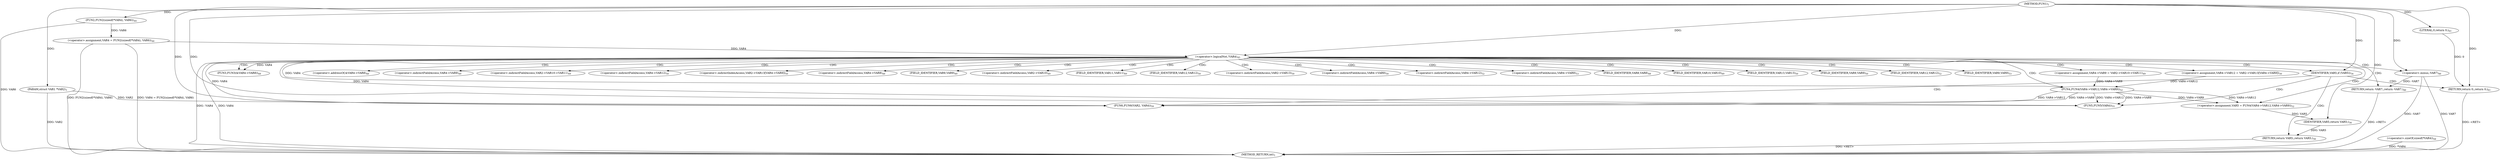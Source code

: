 digraph "FUN1" {  
"8" [label = <(METHOD,FUN1)<SUB>1</SUB>> ]
"73" [label = <(METHOD_RETURN,int)<SUB>1</SUB>> ]
"9" [label = <(PARAM,struct VAR1 *VAR2)<SUB>1</SUB>> ]
"13" [label = <(&lt;operator&gt;.assignment,VAR4 = FUN2(sizeof(*VAR4), VAR6))<SUB>44</SUB>> ]
"27" [label = <(FUN3,FUN3(&amp;VAR4-&gt;VAR8))<SUB>48</SUB>> ]
"32" [label = <(&lt;operator&gt;.assignment,VAR4-&gt;VAR9 = VAR2-&gt;VAR10-&gt;VAR11)<SUB>49</SUB>> ]
"41" [label = <(&lt;operator&gt;.assignment,VAR4-&gt;VAR12 = VAR2-&gt;VAR13[VAR4-&gt;VAR9])<SUB>50</SUB>> ]
"52" [label = <(&lt;operator&gt;.assignment,VAR5 = FUN4(VAR4-&gt;VAR12,
						VAR4-&gt;VAR9))<SUB>52</SUB>> ]
"68" [label = <(FUN6,FUN6(VAR2, VAR4))<SUB>59</SUB>> ]
"71" [label = <(RETURN,return 0;,return 0;)<SUB>61</SUB>> ]
"21" [label = <(&lt;operator&gt;.logicalNot,!VAR4)<SUB>45</SUB>> ]
"62" [label = <(IDENTIFIER,VAR5,if (VAR5))<SUB>54</SUB>> ]
"72" [label = <(LITERAL,0,return 0;)<SUB>61</SUB>> ]
"15" [label = <(FUN2,FUN2(sizeof(*VAR4), VAR6))<SUB>44</SUB>> ]
"24" [label = <(RETURN,return -VAR7;,return -VAR7;)<SUB>46</SUB>> ]
"54" [label = <(FUN4,FUN4(VAR4-&gt;VAR12,
						VAR4-&gt;VAR9))<SUB>52</SUB>> ]
"64" [label = <(FUN5,FUN5(VAR4))<SUB>55</SUB>> ]
"66" [label = <(RETURN,return VAR5;,return VAR5;)<SUB>56</SUB>> ]
"16" [label = <(&lt;operator&gt;.sizeOf,sizeof(*VAR4))<SUB>44</SUB>> ]
"25" [label = <(&lt;operator&gt;.minus,-VAR7)<SUB>46</SUB>> ]
"67" [label = <(IDENTIFIER,VAR5,return VAR5;)<SUB>56</SUB>> ]
"28" [label = <(&lt;operator&gt;.addressOf,&amp;VAR4-&gt;VAR8)<SUB>48</SUB>> ]
"33" [label = <(&lt;operator&gt;.indirectFieldAccess,VAR4-&gt;VAR9)<SUB>49</SUB>> ]
"36" [label = <(&lt;operator&gt;.indirectFieldAccess,VAR2-&gt;VAR10-&gt;VAR11)<SUB>49</SUB>> ]
"42" [label = <(&lt;operator&gt;.indirectFieldAccess,VAR4-&gt;VAR12)<SUB>50</SUB>> ]
"45" [label = <(&lt;operator&gt;.indirectIndexAccess,VAR2-&gt;VAR13[VAR4-&gt;VAR9])<SUB>50</SUB>> ]
"29" [label = <(&lt;operator&gt;.indirectFieldAccess,VAR4-&gt;VAR8)<SUB>48</SUB>> ]
"35" [label = <(FIELD_IDENTIFIER,VAR9,VAR9)<SUB>49</SUB>> ]
"37" [label = <(&lt;operator&gt;.indirectFieldAccess,VAR2-&gt;VAR10)<SUB>49</SUB>> ]
"40" [label = <(FIELD_IDENTIFIER,VAR11,VAR11)<SUB>49</SUB>> ]
"44" [label = <(FIELD_IDENTIFIER,VAR12,VAR12)<SUB>50</SUB>> ]
"46" [label = <(&lt;operator&gt;.indirectFieldAccess,VAR2-&gt;VAR13)<SUB>50</SUB>> ]
"49" [label = <(&lt;operator&gt;.indirectFieldAccess,VAR4-&gt;VAR9)<SUB>50</SUB>> ]
"55" [label = <(&lt;operator&gt;.indirectFieldAccess,VAR4-&gt;VAR12)<SUB>52</SUB>> ]
"58" [label = <(&lt;operator&gt;.indirectFieldAccess,VAR4-&gt;VAR9)<SUB>53</SUB>> ]
"31" [label = <(FIELD_IDENTIFIER,VAR8,VAR8)<SUB>48</SUB>> ]
"39" [label = <(FIELD_IDENTIFIER,VAR10,VAR10)<SUB>49</SUB>> ]
"48" [label = <(FIELD_IDENTIFIER,VAR13,VAR13)<SUB>50</SUB>> ]
"51" [label = <(FIELD_IDENTIFIER,VAR9,VAR9)<SUB>50</SUB>> ]
"57" [label = <(FIELD_IDENTIFIER,VAR12,VAR12)<SUB>52</SUB>> ]
"60" [label = <(FIELD_IDENTIFIER,VAR9,VAR9)<SUB>53</SUB>> ]
  "71" -> "73"  [ label = "DDG: &lt;RET&gt;"] 
  "24" -> "73"  [ label = "DDG: &lt;RET&gt;"] 
  "66" -> "73"  [ label = "DDG: &lt;RET&gt;"] 
  "9" -> "73"  [ label = "DDG: VAR2"] 
  "16" -> "73"  [ label = "DDG: *VAR4"] 
  "13" -> "73"  [ label = "DDG: FUN2(sizeof(*VAR4), VAR6)"] 
  "13" -> "73"  [ label = "DDG: VAR4 = FUN2(sizeof(*VAR4), VAR6)"] 
  "21" -> "73"  [ label = "DDG: VAR4"] 
  "21" -> "73"  [ label = "DDG: !VAR4"] 
  "25" -> "73"  [ label = "DDG: VAR7"] 
  "25" -> "73"  [ label = "DDG: -VAR7"] 
  "15" -> "73"  [ label = "DDG: VAR6"] 
  "8" -> "9"  [ label = "DDG: "] 
  "15" -> "13"  [ label = "DDG: VAR6"] 
  "54" -> "52"  [ label = "DDG: VAR4-&gt;VAR12"] 
  "54" -> "52"  [ label = "DDG: VAR4-&gt;VAR9"] 
  "72" -> "71"  [ label = "DDG: 0"] 
  "8" -> "71"  [ label = "DDG: "] 
  "21" -> "27"  [ label = "DDG: VAR4"] 
  "8" -> "62"  [ label = "DDG: "] 
  "9" -> "68"  [ label = "DDG: VAR2"] 
  "8" -> "68"  [ label = "DDG: "] 
  "21" -> "68"  [ label = "DDG: VAR4"] 
  "54" -> "68"  [ label = "DDG: VAR4-&gt;VAR12"] 
  "54" -> "68"  [ label = "DDG: VAR4-&gt;VAR9"] 
  "8" -> "72"  [ label = "DDG: "] 
  "8" -> "15"  [ label = "DDG: "] 
  "13" -> "21"  [ label = "DDG: VAR4"] 
  "8" -> "21"  [ label = "DDG: "] 
  "25" -> "24"  [ label = "DDG: -VAR7"] 
  "21" -> "54"  [ label = "DDG: VAR4"] 
  "41" -> "54"  [ label = "DDG: VAR4-&gt;VAR12"] 
  "32" -> "54"  [ label = "DDG: VAR4-&gt;VAR9"] 
  "67" -> "66"  [ label = "DDG: VAR5"] 
  "21" -> "64"  [ label = "DDG: VAR4"] 
  "54" -> "64"  [ label = "DDG: VAR4-&gt;VAR12"] 
  "54" -> "64"  [ label = "DDG: VAR4-&gt;VAR9"] 
  "8" -> "64"  [ label = "DDG: "] 
  "52" -> "67"  [ label = "DDG: VAR5"] 
  "8" -> "67"  [ label = "DDG: "] 
  "8" -> "25"  [ label = "DDG: "] 
  "21" -> "24"  [ label = "CDG: "] 
  "21" -> "48"  [ label = "CDG: "] 
  "21" -> "32"  [ label = "CDG: "] 
  "21" -> "58"  [ label = "CDG: "] 
  "21" -> "49"  [ label = "CDG: "] 
  "21" -> "60"  [ label = "CDG: "] 
  "21" -> "33"  [ label = "CDG: "] 
  "21" -> "42"  [ label = "CDG: "] 
  "21" -> "51"  [ label = "CDG: "] 
  "21" -> "57"  [ label = "CDG: "] 
  "21" -> "28"  [ label = "CDG: "] 
  "21" -> "36"  [ label = "CDG: "] 
  "21" -> "52"  [ label = "CDG: "] 
  "21" -> "37"  [ label = "CDG: "] 
  "21" -> "46"  [ label = "CDG: "] 
  "21" -> "25"  [ label = "CDG: "] 
  "21" -> "41"  [ label = "CDG: "] 
  "21" -> "45"  [ label = "CDG: "] 
  "21" -> "27"  [ label = "CDG: "] 
  "21" -> "40"  [ label = "CDG: "] 
  "21" -> "29"  [ label = "CDG: "] 
  "21" -> "44"  [ label = "CDG: "] 
  "21" -> "35"  [ label = "CDG: "] 
  "21" -> "55"  [ label = "CDG: "] 
  "21" -> "54"  [ label = "CDG: "] 
  "21" -> "62"  [ label = "CDG: "] 
  "21" -> "39"  [ label = "CDG: "] 
  "21" -> "31"  [ label = "CDG: "] 
  "62" -> "68"  [ label = "CDG: "] 
  "62" -> "64"  [ label = "CDG: "] 
  "62" -> "66"  [ label = "CDG: "] 
  "62" -> "71"  [ label = "CDG: "] 
}
